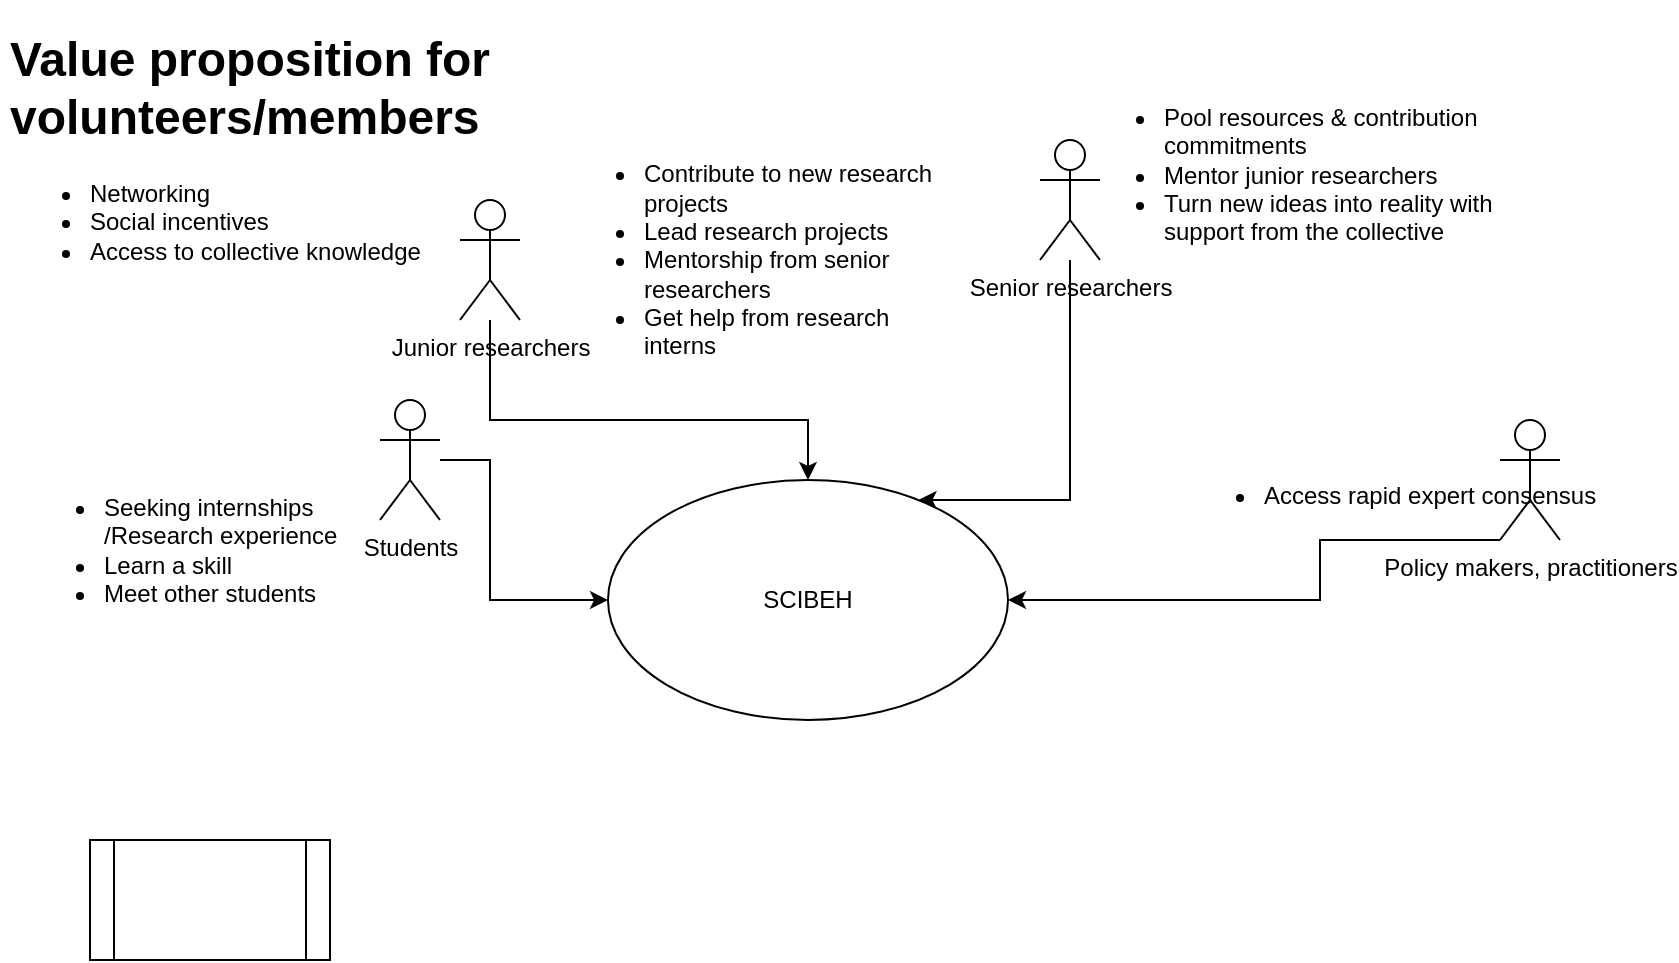 <mxfile version="21.2.9" type="github">
  <diagram name="Page-1" id="txcq8qw62wM2o02GTHZs">
    <mxGraphModel dx="1324" dy="903" grid="1" gridSize="10" guides="1" tooltips="1" connect="1" arrows="1" fold="1" page="1" pageScale="1" pageWidth="827" pageHeight="1169" math="0" shadow="0">
      <root>
        <mxCell id="0" />
        <mxCell id="1" parent="0" />
        <mxCell id="6x0dXdKXaHFzpYJiuWAb-14" value="SCIBEH" style="ellipse;whiteSpace=wrap;html=1;" vertex="1" parent="1">
          <mxGeometry x="314" y="240" width="200" height="120" as="geometry" />
        </mxCell>
        <mxCell id="6x0dXdKXaHFzpYJiuWAb-16" style="edgeStyle=orthogonalEdgeStyle;rounded=0;orthogonalLoop=1;jettySize=auto;html=1;entryX=0;entryY=0.5;entryDx=0;entryDy=0;" edge="1" parent="1" source="6x0dXdKXaHFzpYJiuWAb-15" target="6x0dXdKXaHFzpYJiuWAb-14">
          <mxGeometry relative="1" as="geometry">
            <Array as="points">
              <mxPoint x="255" y="300" />
            </Array>
          </mxGeometry>
        </mxCell>
        <mxCell id="6x0dXdKXaHFzpYJiuWAb-15" value="Students" style="shape=umlActor;verticalLabelPosition=bottom;verticalAlign=top;html=1;outlineConnect=0;" vertex="1" parent="1">
          <mxGeometry x="200" y="200" width="30" height="60" as="geometry" />
        </mxCell>
        <mxCell id="6x0dXdKXaHFzpYJiuWAb-17" value="&lt;ul&gt;&lt;li&gt;Seeking internships /Research experience&lt;/li&gt;&lt;li&gt;Learn a skill&lt;/li&gt;&lt;li&gt;Meet other students&lt;br&gt;&lt;/li&gt;&lt;/ul&gt;" style="text;html=1;strokeColor=none;fillColor=none;align=left;verticalAlign=middle;whiteSpace=wrap;rounded=0;" vertex="1" parent="1">
          <mxGeometry x="20" y="230" width="190" height="90" as="geometry" />
        </mxCell>
        <mxCell id="6x0dXdKXaHFzpYJiuWAb-20" style="edgeStyle=orthogonalEdgeStyle;rounded=0;orthogonalLoop=1;jettySize=auto;html=1;entryX=0.5;entryY=0;entryDx=0;entryDy=0;" edge="1" parent="1" source="6x0dXdKXaHFzpYJiuWAb-18" target="6x0dXdKXaHFzpYJiuWAb-14">
          <mxGeometry relative="1" as="geometry">
            <mxPoint x="435" y="190" as="targetPoint" />
            <Array as="points">
              <mxPoint x="255" y="210" />
              <mxPoint x="414" y="210" />
            </Array>
          </mxGeometry>
        </mxCell>
        <mxCell id="6x0dXdKXaHFzpYJiuWAb-18" value="Junior researchers" style="shape=umlActor;verticalLabelPosition=bottom;verticalAlign=top;html=1;outlineConnect=0;" vertex="1" parent="1">
          <mxGeometry x="240" y="100" width="30" height="60" as="geometry" />
        </mxCell>
        <mxCell id="6x0dXdKXaHFzpYJiuWAb-25" style="edgeStyle=orthogonalEdgeStyle;rounded=0;orthogonalLoop=1;jettySize=auto;html=1;" edge="1" parent="1" source="6x0dXdKXaHFzpYJiuWAb-19" target="6x0dXdKXaHFzpYJiuWAb-14">
          <mxGeometry relative="1" as="geometry">
            <Array as="points">
              <mxPoint x="545" y="250" />
            </Array>
          </mxGeometry>
        </mxCell>
        <mxCell id="6x0dXdKXaHFzpYJiuWAb-19" value="Senior researchers" style="shape=umlActor;verticalLabelPosition=bottom;verticalAlign=top;html=1;outlineConnect=0;" vertex="1" parent="1">
          <mxGeometry x="530" y="70" width="30" height="60" as="geometry" />
        </mxCell>
        <mxCell id="6x0dXdKXaHFzpYJiuWAb-22" value="&lt;ul&gt;&lt;li&gt;Contribute to new research projects&lt;/li&gt;&lt;li&gt;Lead research projects&lt;/li&gt;&lt;li&gt;Mentorship from senior researchers&lt;br&gt;&lt;/li&gt;&lt;li&gt;Get help from research interns&lt;br&gt;&lt;/li&gt;&lt;/ul&gt;" style="text;html=1;strokeColor=none;fillColor=none;align=left;verticalAlign=middle;whiteSpace=wrap;rounded=0;" vertex="1" parent="1">
          <mxGeometry x="290" y="85" width="200" height="90" as="geometry" />
        </mxCell>
        <mxCell id="6x0dXdKXaHFzpYJiuWAb-24" value="&lt;h1&gt;Value proposition for volunteers/members&lt;/h1&gt;&lt;div&gt;&lt;ul&gt;&lt;li&gt;Networking&lt;/li&gt;&lt;li&gt;Social incentives&lt;/li&gt;&lt;li&gt;Access to collective knowledge&lt;br&gt;&lt;/li&gt;&lt;/ul&gt;&lt;/div&gt;" style="text;html=1;strokeColor=none;fillColor=none;spacing=5;spacingTop=-20;whiteSpace=wrap;overflow=hidden;rounded=0;" vertex="1" parent="1">
          <mxGeometry x="10" y="10" width="290" height="140" as="geometry" />
        </mxCell>
        <mxCell id="6x0dXdKXaHFzpYJiuWAb-26" value="&lt;br&gt;&lt;ul&gt;&lt;li&gt;Pool resources &amp;amp; contribution commitments&lt;br&gt;&lt;/li&gt;&lt;li&gt;Mentor junior researchers&lt;/li&gt;&lt;li&gt;Turn new ideas into reality with support from the collective&lt;br&gt;&lt;/li&gt;&lt;/ul&gt;" style="text;html=1;strokeColor=none;fillColor=none;align=left;verticalAlign=middle;whiteSpace=wrap;rounded=0;" vertex="1" parent="1">
          <mxGeometry x="550" y="42.5" width="210" height="75" as="geometry" />
        </mxCell>
        <mxCell id="6x0dXdKXaHFzpYJiuWAb-28" style="edgeStyle=orthogonalEdgeStyle;rounded=0;orthogonalLoop=1;jettySize=auto;html=1;exitX=0;exitY=1;exitDx=0;exitDy=0;exitPerimeter=0;entryX=1;entryY=0.5;entryDx=0;entryDy=0;" edge="1" parent="1" source="6x0dXdKXaHFzpYJiuWAb-27" target="6x0dXdKXaHFzpYJiuWAb-14">
          <mxGeometry relative="1" as="geometry">
            <Array as="points">
              <mxPoint x="670" y="270" />
              <mxPoint x="670" y="300" />
            </Array>
          </mxGeometry>
        </mxCell>
        <mxCell id="6x0dXdKXaHFzpYJiuWAb-27" value="Policy makers, practitioners" style="shape=umlActor;verticalLabelPosition=bottom;verticalAlign=top;html=1;outlineConnect=0;" vertex="1" parent="1">
          <mxGeometry x="760" y="210" width="30" height="60" as="geometry" />
        </mxCell>
        <mxCell id="6x0dXdKXaHFzpYJiuWAb-29" value="&lt;ul&gt;&lt;li&gt;Access rapid expert consensus&lt;/li&gt;&lt;/ul&gt;" style="text;html=1;strokeColor=none;fillColor=none;align=left;verticalAlign=middle;whiteSpace=wrap;rounded=0;" vertex="1" parent="1">
          <mxGeometry x="600" y="210" width="210" height="75" as="geometry" />
        </mxCell>
        <mxCell id="6x0dXdKXaHFzpYJiuWAb-30" value="" style="shape=process;whiteSpace=wrap;html=1;backgroundOutline=1;" vertex="1" parent="1">
          <mxGeometry x="55" y="420" width="120" height="60" as="geometry" />
        </mxCell>
      </root>
    </mxGraphModel>
  </diagram>
</mxfile>

